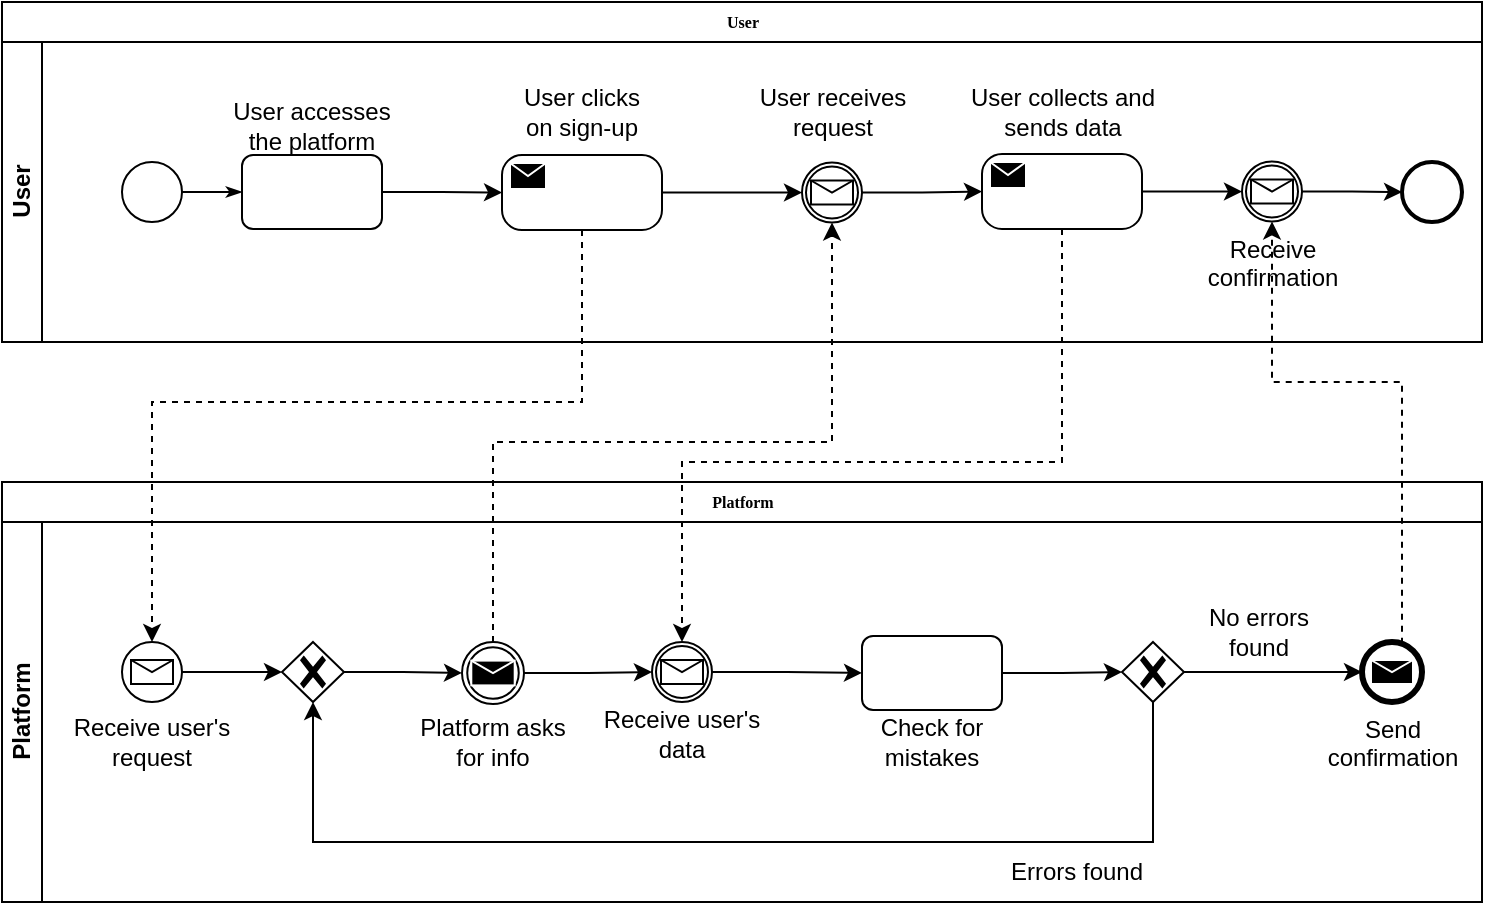 <mxfile version="21.0.2" type="device"><diagram name="Page-1" id="c7488fd3-1785-93aa-aadb-54a6760d102a"><mxGraphModel dx="448" dy="542" grid="1" gridSize="10" guides="1" tooltips="1" connect="1" arrows="1" fold="1" page="1" pageScale="1" pageWidth="1100" pageHeight="850" background="none" math="0" shadow="0"><root><mxCell id="0"/><mxCell id="1" parent="0"/><mxCell id="2b4e8129b02d487f-1" value="User" style="swimlane;html=1;childLayout=stackLayout;horizontal=1;startSize=20;horizontalStack=0;rounded=0;shadow=0;labelBackgroundColor=none;strokeWidth=1;fontFamily=Verdana;fontSize=8;align=center;" parent="1" vertex="1"><mxGeometry x="180" y="70" width="740" height="170" as="geometry"/></mxCell><mxCell id="2b4e8129b02d487f-2" value="User" style="swimlane;html=1;startSize=20;horizontal=0;" parent="2b4e8129b02d487f-1" vertex="1"><mxGeometry y="20" width="740" height="150" as="geometry"/></mxCell><mxCell id="2b4e8129b02d487f-18" style="edgeStyle=orthogonalEdgeStyle;rounded=0;html=1;labelBackgroundColor=none;startArrow=none;startFill=0;startSize=5;endArrow=classicThin;endFill=1;endSize=5;jettySize=auto;orthogonalLoop=1;strokeWidth=1;fontFamily=Verdana;fontSize=8" parent="2b4e8129b02d487f-2" source="2b4e8129b02d487f-5" target="2b4e8129b02d487f-6" edge="1"><mxGeometry relative="1" as="geometry"/></mxCell><mxCell id="2b4e8129b02d487f-5" value="" style="ellipse;whiteSpace=wrap;html=1;rounded=0;shadow=0;labelBackgroundColor=none;strokeWidth=1;fontFamily=Verdana;fontSize=8;align=center;" parent="2b4e8129b02d487f-2" vertex="1"><mxGeometry x="60" y="60" width="30" height="30" as="geometry"/></mxCell><mxCell id="pkIhyhptNKilBGSDpcu7-48" style="edgeStyle=orthogonalEdgeStyle;rounded=0;orthogonalLoop=1;jettySize=auto;html=1;entryX=0;entryY=0.5;entryDx=0;entryDy=0;entryPerimeter=0;" edge="1" parent="2b4e8129b02d487f-2" source="2b4e8129b02d487f-6" target="pkIhyhptNKilBGSDpcu7-46"><mxGeometry relative="1" as="geometry"/></mxCell><mxCell id="2b4e8129b02d487f-6" value="" style="rounded=1;whiteSpace=wrap;html=1;shadow=0;labelBackgroundColor=none;strokeWidth=1;fontFamily=Verdana;fontSize=8;align=center;" parent="2b4e8129b02d487f-2" vertex="1"><mxGeometry x="120" y="56.5" width="70" height="37" as="geometry"/></mxCell><mxCell id="2b4e8129b02d487f-11" value="" style="ellipse;whiteSpace=wrap;html=1;rounded=0;shadow=0;labelBackgroundColor=none;strokeWidth=2;fontFamily=Verdana;fontSize=8;align=center;" parent="2b4e8129b02d487f-2" vertex="1"><mxGeometry x="700" y="60" width="30" height="30" as="geometry"/></mxCell><mxCell id="pkIhyhptNKilBGSDpcu7-45" value="User accesses the platform" style="text;html=1;strokeColor=none;fillColor=none;align=center;verticalAlign=middle;whiteSpace=wrap;rounded=0;" vertex="1" parent="2b4e8129b02d487f-2"><mxGeometry x="110" y="26.5" width="90" height="30" as="geometry"/></mxCell><mxCell id="pkIhyhptNKilBGSDpcu7-86" style="edgeStyle=orthogonalEdgeStyle;rounded=0;orthogonalLoop=1;jettySize=auto;html=1;entryX=0;entryY=0.5;entryDx=0;entryDy=0;entryPerimeter=0;" edge="1" parent="2b4e8129b02d487f-2" source="pkIhyhptNKilBGSDpcu7-46" target="pkIhyhptNKilBGSDpcu7-56"><mxGeometry relative="1" as="geometry"/></mxCell><mxCell id="pkIhyhptNKilBGSDpcu7-46" value="" style="points=[[0.25,0,0],[0.5,0,0],[0.75,0,0],[1,0.25,0],[1,0.5,0],[1,0.75,0],[0.75,1,0],[0.5,1,0],[0.25,1,0],[0,0.75,0],[0,0.5,0],[0,0.25,0]];shape=mxgraph.bpmn.task;whiteSpace=wrap;rectStyle=rounded;size=10;html=1;container=1;expand=0;collapsible=0;taskMarker=send;" vertex="1" parent="2b4e8129b02d487f-2"><mxGeometry x="250" y="56.5" width="80" height="37.5" as="geometry"/></mxCell><mxCell id="pkIhyhptNKilBGSDpcu7-47" value="User clicks on sign-up" style="text;html=1;strokeColor=none;fillColor=none;align=center;verticalAlign=middle;whiteSpace=wrap;rounded=0;" vertex="1" parent="2b4e8129b02d487f-2"><mxGeometry x="260" y="20" width="60" height="30" as="geometry"/></mxCell><mxCell id="pkIhyhptNKilBGSDpcu7-61" style="edgeStyle=orthogonalEdgeStyle;rounded=0;orthogonalLoop=1;jettySize=auto;html=1;entryX=0;entryY=0.5;entryDx=0;entryDy=0;entryPerimeter=0;" edge="1" parent="2b4e8129b02d487f-2" source="pkIhyhptNKilBGSDpcu7-56" target="pkIhyhptNKilBGSDpcu7-59"><mxGeometry relative="1" as="geometry"/></mxCell><mxCell id="pkIhyhptNKilBGSDpcu7-56" value="" style="points=[[0.145,0.145,0],[0.5,0,0],[0.855,0.145,0],[1,0.5,0],[0.855,0.855,0],[0.5,1,0],[0.145,0.855,0],[0,0.5,0]];shape=mxgraph.bpmn.event;html=1;verticalLabelPosition=bottom;labelBackgroundColor=#ffffff;verticalAlign=top;align=center;perimeter=ellipsePerimeter;outlineConnect=0;aspect=fixed;outline=catching;symbol=message;" vertex="1" parent="2b4e8129b02d487f-2"><mxGeometry x="400" y="60.25" width="30" height="30" as="geometry"/></mxCell><mxCell id="pkIhyhptNKilBGSDpcu7-57" value="User receives request" style="text;html=1;strokeColor=none;fillColor=none;align=center;verticalAlign=middle;whiteSpace=wrap;rounded=0;" vertex="1" parent="2b4e8129b02d487f-2"><mxGeometry x="367.5" y="20" width="95" height="30" as="geometry"/></mxCell><mxCell id="pkIhyhptNKilBGSDpcu7-88" style="edgeStyle=orthogonalEdgeStyle;rounded=0;orthogonalLoop=1;jettySize=auto;html=1;entryX=0;entryY=0.5;entryDx=0;entryDy=0;entryPerimeter=0;" edge="1" parent="2b4e8129b02d487f-2" source="pkIhyhptNKilBGSDpcu7-59" target="pkIhyhptNKilBGSDpcu7-82"><mxGeometry relative="1" as="geometry"/></mxCell><mxCell id="pkIhyhptNKilBGSDpcu7-59" value="" style="points=[[0.25,0,0],[0.5,0,0],[0.75,0,0],[1,0.25,0],[1,0.5,0],[1,0.75,0],[0.75,1,0],[0.5,1,0],[0.25,1,0],[0,0.75,0],[0,0.5,0],[0,0.25,0]];shape=mxgraph.bpmn.task;whiteSpace=wrap;rectStyle=rounded;size=10;html=1;container=1;expand=0;collapsible=0;taskMarker=send;" vertex="1" parent="2b4e8129b02d487f-2"><mxGeometry x="490" y="56" width="80" height="37.5" as="geometry"/></mxCell><mxCell id="pkIhyhptNKilBGSDpcu7-60" value="User collects and sends data" style="text;html=1;strokeColor=none;fillColor=none;align=center;verticalAlign=middle;whiteSpace=wrap;rounded=0;" vertex="1" parent="2b4e8129b02d487f-2"><mxGeometry x="482.5" y="20" width="95" height="30" as="geometry"/></mxCell><mxCell id="pkIhyhptNKilBGSDpcu7-83" style="edgeStyle=orthogonalEdgeStyle;rounded=0;orthogonalLoop=1;jettySize=auto;html=1;entryX=0;entryY=0.5;entryDx=0;entryDy=0;" edge="1" parent="2b4e8129b02d487f-2" source="pkIhyhptNKilBGSDpcu7-82" target="2b4e8129b02d487f-11"><mxGeometry relative="1" as="geometry"/></mxCell><mxCell id="pkIhyhptNKilBGSDpcu7-82" value="&lt;div&gt;Receive &lt;br&gt;&lt;/div&gt;&lt;div&gt;confirmation&lt;br&gt;&lt;/div&gt;" style="points=[[0.145,0.145,0],[0.5,0,0],[0.855,0.145,0],[1,0.5,0],[0.855,0.855,0],[0.5,1,0],[0.145,0.855,0],[0,0.5,0]];shape=mxgraph.bpmn.event;html=1;verticalLabelPosition=bottom;labelBackgroundColor=#ffffff;verticalAlign=top;align=center;perimeter=ellipsePerimeter;outlineConnect=0;aspect=fixed;outline=catching;symbol=message;" vertex="1" parent="2b4e8129b02d487f-2"><mxGeometry x="620" y="59.75" width="30" height="30" as="geometry"/></mxCell><mxCell id="pkIhyhptNKilBGSDpcu7-32" value="Platform" style="swimlane;html=1;childLayout=stackLayout;horizontal=1;startSize=20;horizontalStack=0;rounded=0;shadow=0;labelBackgroundColor=none;strokeWidth=1;fontFamily=Verdana;fontSize=8;align=center;" vertex="1" parent="1"><mxGeometry x="180" y="310" width="740" height="210" as="geometry"/></mxCell><mxCell id="pkIhyhptNKilBGSDpcu7-33" value="Platform" style="swimlane;html=1;startSize=20;horizontal=0;" vertex="1" parent="pkIhyhptNKilBGSDpcu7-32"><mxGeometry y="20" width="740" height="190" as="geometry"/></mxCell><mxCell id="pkIhyhptNKilBGSDpcu7-52" style="edgeStyle=orthogonalEdgeStyle;rounded=0;orthogonalLoop=1;jettySize=auto;html=1;entryX=0;entryY=0.5;entryDx=0;entryDy=0;entryPerimeter=0;" edge="1" parent="pkIhyhptNKilBGSDpcu7-33" source="pkIhyhptNKilBGSDpcu7-49" target="pkIhyhptNKilBGSDpcu7-51"><mxGeometry relative="1" as="geometry"/></mxCell><mxCell id="pkIhyhptNKilBGSDpcu7-49" value="" style="points=[[0.145,0.145,0],[0.5,0,0],[0.855,0.145,0],[1,0.5,0],[0.855,0.855,0],[0.5,1,0],[0.145,0.855,0],[0,0.5,0]];shape=mxgraph.bpmn.event;html=1;verticalLabelPosition=bottom;labelBackgroundColor=#ffffff;verticalAlign=top;align=center;perimeter=ellipsePerimeter;outlineConnect=0;aspect=fixed;outline=standard;symbol=message;" vertex="1" parent="pkIhyhptNKilBGSDpcu7-33"><mxGeometry x="60" y="60" width="30" height="30" as="geometry"/></mxCell><mxCell id="pkIhyhptNKilBGSDpcu7-54" style="edgeStyle=orthogonalEdgeStyle;rounded=0;orthogonalLoop=1;jettySize=auto;html=1;entryX=0;entryY=0.5;entryDx=0;entryDy=0;entryPerimeter=0;" edge="1" parent="pkIhyhptNKilBGSDpcu7-33" source="pkIhyhptNKilBGSDpcu7-51" target="pkIhyhptNKilBGSDpcu7-53"><mxGeometry relative="1" as="geometry"/></mxCell><mxCell id="pkIhyhptNKilBGSDpcu7-51" value="" style="points=[[0.25,0.25,0],[0.5,0,0],[0.75,0.25,0],[1,0.5,0],[0.75,0.75,0],[0.5,1,0],[0.25,0.75,0],[0,0.5,0]];shape=mxgraph.bpmn.gateway2;html=1;verticalLabelPosition=bottom;labelBackgroundColor=#ffffff;verticalAlign=top;align=center;perimeter=rhombusPerimeter;outlineConnect=0;outline=none;symbol=none;gwType=exclusive;" vertex="1" parent="pkIhyhptNKilBGSDpcu7-33"><mxGeometry x="140" y="60" width="31" height="30" as="geometry"/></mxCell><mxCell id="pkIhyhptNKilBGSDpcu7-87" style="edgeStyle=orthogonalEdgeStyle;rounded=0;orthogonalLoop=1;jettySize=auto;html=1;entryX=0;entryY=0.5;entryDx=0;entryDy=0;entryPerimeter=0;" edge="1" parent="pkIhyhptNKilBGSDpcu7-33" source="pkIhyhptNKilBGSDpcu7-53" target="pkIhyhptNKilBGSDpcu7-62"><mxGeometry relative="1" as="geometry"/></mxCell><mxCell id="pkIhyhptNKilBGSDpcu7-53" value="" style="points=[[0.145,0.145,0],[0.5,0,0],[0.855,0.145,0],[1,0.5,0],[0.855,0.855,0],[0.5,1,0],[0.145,0.855,0],[0,0.5,0]];shape=mxgraph.bpmn.event;html=1;verticalLabelPosition=bottom;labelBackgroundColor=#ffffff;verticalAlign=top;align=center;perimeter=ellipsePerimeter;outlineConnect=0;aspect=fixed;outline=throwing;symbol=message;" vertex="1" parent="pkIhyhptNKilBGSDpcu7-33"><mxGeometry x="230" y="60" width="31" height="31" as="geometry"/></mxCell><mxCell id="pkIhyhptNKilBGSDpcu7-55" value="Platform asks for info" style="text;html=1;strokeColor=none;fillColor=none;align=center;verticalAlign=middle;whiteSpace=wrap;rounded=0;" vertex="1" parent="pkIhyhptNKilBGSDpcu7-33"><mxGeometry x="208" y="95" width="75" height="30" as="geometry"/></mxCell><mxCell id="pkIhyhptNKilBGSDpcu7-68" style="edgeStyle=orthogonalEdgeStyle;rounded=0;orthogonalLoop=1;jettySize=auto;html=1;entryX=0;entryY=0.5;entryDx=0;entryDy=0;" edge="1" parent="pkIhyhptNKilBGSDpcu7-33" source="pkIhyhptNKilBGSDpcu7-62" target="pkIhyhptNKilBGSDpcu7-66"><mxGeometry relative="1" as="geometry"/></mxCell><mxCell id="pkIhyhptNKilBGSDpcu7-62" value="" style="points=[[0.145,0.145,0],[0.5,0,0],[0.855,0.145,0],[1,0.5,0],[0.855,0.855,0],[0.5,1,0],[0.145,0.855,0],[0,0.5,0]];shape=mxgraph.bpmn.event;html=1;verticalLabelPosition=bottom;labelBackgroundColor=#ffffff;verticalAlign=top;align=center;perimeter=ellipsePerimeter;outlineConnect=0;aspect=fixed;outline=catching;symbol=message;" vertex="1" parent="pkIhyhptNKilBGSDpcu7-33"><mxGeometry x="325" y="60" width="30" height="30" as="geometry"/></mxCell><mxCell id="pkIhyhptNKilBGSDpcu7-64" value="Receive user's request" style="text;html=1;strokeColor=none;fillColor=none;align=center;verticalAlign=middle;whiteSpace=wrap;rounded=0;" vertex="1" parent="pkIhyhptNKilBGSDpcu7-33"><mxGeometry x="25" y="95" width="100" height="30" as="geometry"/></mxCell><mxCell id="pkIhyhptNKilBGSDpcu7-65" value="Receive user's data" style="text;html=1;strokeColor=none;fillColor=none;align=center;verticalAlign=middle;whiteSpace=wrap;rounded=0;" vertex="1" parent="pkIhyhptNKilBGSDpcu7-33"><mxGeometry x="290" y="91" width="100" height="30" as="geometry"/></mxCell><mxCell id="pkIhyhptNKilBGSDpcu7-70" style="edgeStyle=orthogonalEdgeStyle;rounded=0;orthogonalLoop=1;jettySize=auto;html=1;entryX=0;entryY=0.5;entryDx=0;entryDy=0;entryPerimeter=0;" edge="1" parent="pkIhyhptNKilBGSDpcu7-33" source="pkIhyhptNKilBGSDpcu7-66" target="pkIhyhptNKilBGSDpcu7-69"><mxGeometry relative="1" as="geometry"/></mxCell><mxCell id="pkIhyhptNKilBGSDpcu7-66" value="" style="rounded=1;whiteSpace=wrap;html=1;shadow=0;labelBackgroundColor=none;strokeWidth=1;fontFamily=Verdana;fontSize=8;align=center;" vertex="1" parent="pkIhyhptNKilBGSDpcu7-33"><mxGeometry x="430" y="57" width="70" height="37" as="geometry"/></mxCell><mxCell id="pkIhyhptNKilBGSDpcu7-67" value="Check for mistakes" style="text;html=1;strokeColor=none;fillColor=none;align=center;verticalAlign=middle;whiteSpace=wrap;rounded=0;" vertex="1" parent="pkIhyhptNKilBGSDpcu7-33"><mxGeometry x="435" y="95" width="60" height="30" as="geometry"/></mxCell><mxCell id="pkIhyhptNKilBGSDpcu7-71" style="edgeStyle=orthogonalEdgeStyle;rounded=0;orthogonalLoop=1;jettySize=auto;html=1;entryX=0.5;entryY=1;entryDx=0;entryDy=0;entryPerimeter=0;" edge="1" parent="pkIhyhptNKilBGSDpcu7-33" source="pkIhyhptNKilBGSDpcu7-69" target="pkIhyhptNKilBGSDpcu7-51"><mxGeometry relative="1" as="geometry"><Array as="points"><mxPoint x="576" y="160"/><mxPoint x="156" y="160"/></Array></mxGeometry></mxCell><mxCell id="pkIhyhptNKilBGSDpcu7-80" style="edgeStyle=orthogonalEdgeStyle;rounded=0;orthogonalLoop=1;jettySize=auto;html=1;entryX=0;entryY=0.5;entryDx=0;entryDy=0;entryPerimeter=0;" edge="1" parent="pkIhyhptNKilBGSDpcu7-33" source="pkIhyhptNKilBGSDpcu7-69" target="pkIhyhptNKilBGSDpcu7-79"><mxGeometry relative="1" as="geometry"/></mxCell><mxCell id="pkIhyhptNKilBGSDpcu7-69" value="" style="points=[[0.25,0.25,0],[0.5,0,0],[0.75,0.25,0],[1,0.5,0],[0.75,0.75,0],[0.5,1,0],[0.25,0.75,0],[0,0.5,0]];shape=mxgraph.bpmn.gateway2;html=1;verticalLabelPosition=bottom;labelBackgroundColor=#ffffff;verticalAlign=top;align=center;perimeter=rhombusPerimeter;outlineConnect=0;outline=none;symbol=none;gwType=exclusive;" vertex="1" parent="pkIhyhptNKilBGSDpcu7-33"><mxGeometry x="560" y="60" width="31" height="30" as="geometry"/></mxCell><mxCell id="pkIhyhptNKilBGSDpcu7-78" value="Errors found" style="text;html=1;strokeColor=none;fillColor=none;align=center;verticalAlign=middle;whiteSpace=wrap;rounded=0;" vertex="1" parent="pkIhyhptNKilBGSDpcu7-33"><mxGeometry x="500" y="160" width="75" height="30" as="geometry"/></mxCell><mxCell id="pkIhyhptNKilBGSDpcu7-79" value="&lt;div&gt;Send &lt;br&gt;&lt;/div&gt;&lt;div&gt;confirmation&lt;br&gt;&lt;/div&gt;" style="points=[[0.145,0.145,0],[0.5,0,0],[0.855,0.145,0],[1,0.5,0],[0.855,0.855,0],[0.5,1,0],[0.145,0.855,0],[0,0.5,0]];shape=mxgraph.bpmn.event;html=1;verticalLabelPosition=bottom;labelBackgroundColor=#ffffff;verticalAlign=top;align=center;perimeter=ellipsePerimeter;outlineConnect=0;aspect=fixed;outline=end;symbol=message;" vertex="1" parent="pkIhyhptNKilBGSDpcu7-33"><mxGeometry x="680" y="60" width="30" height="30" as="geometry"/></mxCell><mxCell id="pkIhyhptNKilBGSDpcu7-81" value="No errors found" style="text;html=1;strokeColor=none;fillColor=none;align=center;verticalAlign=middle;whiteSpace=wrap;rounded=0;" vertex="1" parent="pkIhyhptNKilBGSDpcu7-33"><mxGeometry x="591" y="40" width="75" height="30" as="geometry"/></mxCell><mxCell id="pkIhyhptNKilBGSDpcu7-50" style="edgeStyle=orthogonalEdgeStyle;rounded=0;orthogonalLoop=1;jettySize=auto;html=1;entryX=0.5;entryY=0;entryDx=0;entryDy=0;entryPerimeter=0;pattern=dashed;dashed=1;" edge="1" parent="1" source="pkIhyhptNKilBGSDpcu7-46" target="pkIhyhptNKilBGSDpcu7-49"><mxGeometry relative="1" as="geometry"><Array as="points"><mxPoint x="470" y="270"/><mxPoint x="255" y="270"/></Array></mxGeometry></mxCell><mxCell id="pkIhyhptNKilBGSDpcu7-58" style="edgeStyle=orthogonalEdgeStyle;rounded=0;orthogonalLoop=1;jettySize=auto;html=1;entryX=0.5;entryY=1;entryDx=0;entryDy=0;entryPerimeter=0;dashed=1;" edge="1" parent="1" source="pkIhyhptNKilBGSDpcu7-53" target="pkIhyhptNKilBGSDpcu7-56"><mxGeometry relative="1" as="geometry"><Array as="points"><mxPoint x="426" y="290"/><mxPoint x="595" y="290"/></Array></mxGeometry></mxCell><mxCell id="pkIhyhptNKilBGSDpcu7-63" style="edgeStyle=orthogonalEdgeStyle;rounded=0;orthogonalLoop=1;jettySize=auto;html=1;dashed=1;" edge="1" parent="1" source="pkIhyhptNKilBGSDpcu7-59" target="pkIhyhptNKilBGSDpcu7-62"><mxGeometry relative="1" as="geometry"><Array as="points"><mxPoint x="710" y="300"/><mxPoint x="520" y="300"/></Array></mxGeometry></mxCell><mxCell id="pkIhyhptNKilBGSDpcu7-84" style="edgeStyle=orthogonalEdgeStyle;rounded=0;orthogonalLoop=1;jettySize=auto;html=1;dashed=1;" edge="1" parent="1" source="pkIhyhptNKilBGSDpcu7-79" target="pkIhyhptNKilBGSDpcu7-82"><mxGeometry relative="1" as="geometry"><Array as="points"><mxPoint x="880" y="260"/><mxPoint x="815" y="260"/></Array></mxGeometry></mxCell></root></mxGraphModel></diagram></mxfile>